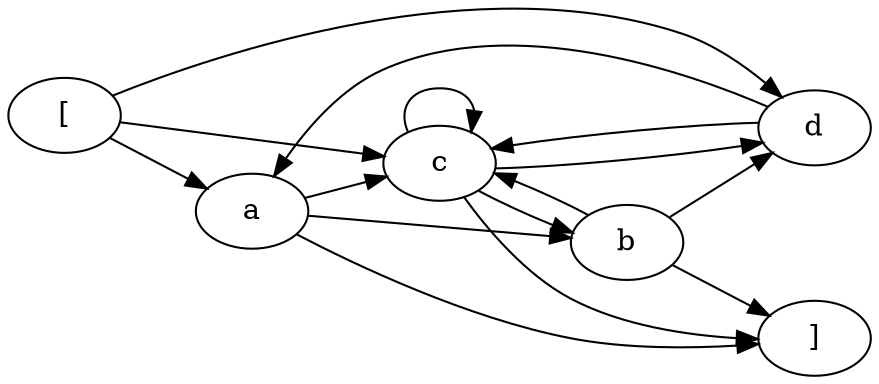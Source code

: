 digraph G {
rankdir = LR
label = "";
esg0_vertex0 -> esg0_vertex1;
esg0_vertex0 -> esg0_vertex3;
esg0_vertex0 -> esg0_vertex4;
esg0_vertex3 -> esg0_vertex5;
esg0_vertex2 -> esg0_vertex5;
esg0_vertex1 -> esg0_vertex5;
esg0_vertex1 -> esg0_vertex2;
esg0_vertex2 -> esg0_vertex3;
esg0_vertex3 -> esg0_vertex4;
esg0_vertex1 -> esg0_vertex3;
esg0_vertex2 -> esg0_vertex4;
esg0_vertex4 -> esg0_vertex1;
esg0_vertex3 -> esg0_vertex2;
esg0_vertex4 -> esg0_vertex3;
esg0_vertex3 -> esg0_vertex3;
esg0_vertex0 [label = "["]
esg0_vertex1 [label = "a"]
esg0_vertex3 [label = "c"]
esg0_vertex4 [label = "d"]
esg0_vertex5 [label = "]"]
esg0_vertex2 [label = "b"]
}
